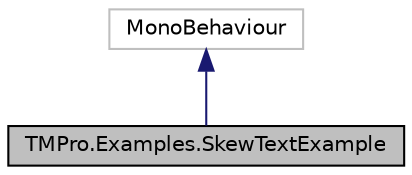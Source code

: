 digraph "TMPro.Examples.SkewTextExample"
{
  edge [fontname="Helvetica",fontsize="10",labelfontname="Helvetica",labelfontsize="10"];
  node [fontname="Helvetica",fontsize="10",shape=record];
  Node2 [label="TMPro.Examples.SkewTextExample",height=0.2,width=0.4,color="black", fillcolor="grey75", style="filled", fontcolor="black"];
  Node3 -> Node2 [dir="back",color="midnightblue",fontsize="10",style="solid"];
  Node3 [label="MonoBehaviour",height=0.2,width=0.4,color="grey75", fillcolor="white", style="filled"];
}
